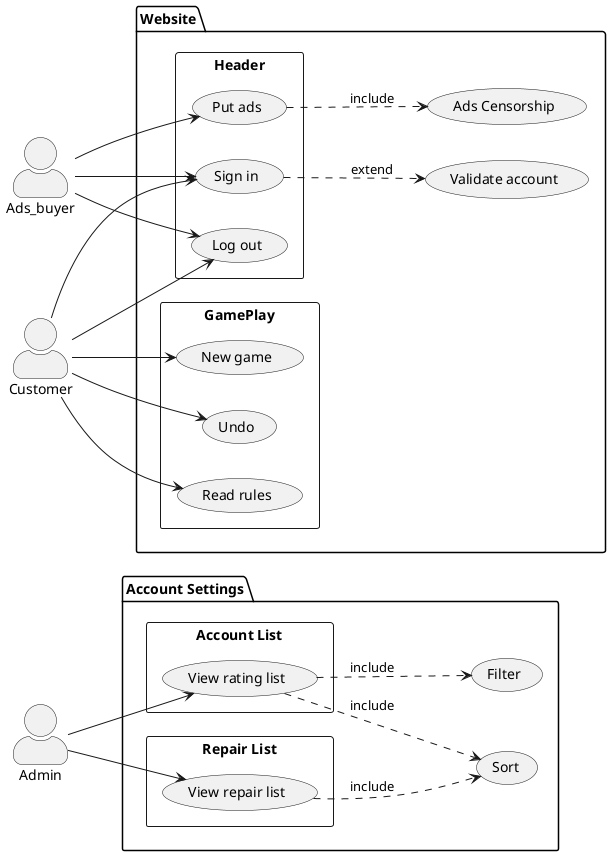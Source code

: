 @startuml Application use cases diagram
skinparam actorStyle awesome
left to right direction
:Admin: as admin
:Ads_buyer: as ads_buyer
:Customer: as customer

package Website{
  usecase "Validate account" as validate
  usecase "Ads Censorship" as censor
  rectangle Header{
    usecase "Sign in" as signin
    usecase "Log out" as logout
    usecase "Put ads" as ad
    ad ..> censor: include
    signin ..> validate: extend
  }
  rectangle GamePlay{
    usecase "New game" as newgame
    usecase "Undo" as undo 
    usecase "Read rules" as read
  }
} 
customer --> signin
customer --> logout
customer --> undo    
customer --> newgame
customer --> read
ads_buyer --> ad
ads_buyer --> signin
ads_buyer --> logout
package "Account Settings"{
  usecase "Filter" as filter 
  usecase "Sort" as sort
  rectangle "Account List"{
    usecase "View rating list" as view_rating_list 
    view_rating_list ..> filter: include
    view_rating_list ..> sort: include
  }
  rectangle "Repair List"{
    usecase "View repair list" as view_repair_list
    view_repair_list ..> sort: include
  }
}
admin --> view_rating_list
admin --> view_repair_list

@enduml
